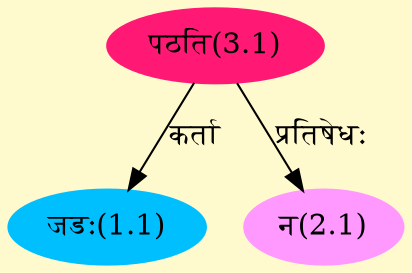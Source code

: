 digraph G{
rankdir=BT;
 compound=true;
 bgcolor="lemonchiffon1";
Node1_1 [style=filled, color="#00BFFF" label = "जडः(1.1)"]
Node3_1 [style=filled, color="#FF1975" label = "पठति(3.1)"]
Node2_1 [style=filled, color="#FF99FF" label = "न(2.1)"]
/* Start of Relations section */

Node1_1 -> Node3_1 [  label="कर्ता"  dir="back" ]
Node2_1 -> Node3_1 [  label="प्रतिषेधः"  dir="back" ]
}
